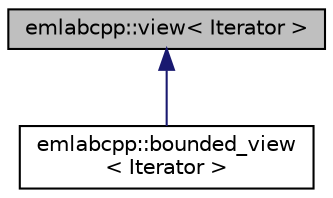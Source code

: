 digraph "emlabcpp::view&lt; Iterator &gt;"
{
 // LATEX_PDF_SIZE
  edge [fontname="Helvetica",fontsize="10",labelfontname="Helvetica",labelfontsize="10"];
  node [fontname="Helvetica",fontsize="10",shape=record];
  Node1 [label="emlabcpp::view\< Iterator \>",height=0.2,width=0.4,color="black", fillcolor="grey75", style="filled", fontcolor="black",tooltip="Generic class to represent view of some container."];
  Node1 -> Node2 [dir="back",color="midnightblue",fontsize="10",style="solid",fontname="Helvetica"];
  Node2 [label="emlabcpp::bounded_view\l\< Iterator \>",height=0.2,width=0.4,color="black", fillcolor="white", style="filled",URL="$classemlabcpp_1_1bounded__view.html",tooltip=" "];
}
